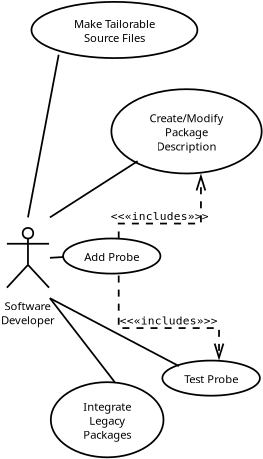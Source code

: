 <?xml version="1.0"?>
<diagram xmlns:dia="http://www.lysator.liu.se/~alla/dia/">
  <diagramdata>
    <attribute name="background">
      <color val="#ffffff"/>
    </attribute>
    <attribute name="paper">
      <composite type="paper">
        <attribute name="name">
          <string>#Letter#</string>
        </attribute>
        <attribute name="tmargin">
          <real val="2.54"/>
        </attribute>
        <attribute name="bmargin">
          <real val="2.54"/>
        </attribute>
        <attribute name="lmargin">
          <real val="2.54"/>
        </attribute>
        <attribute name="rmargin">
          <real val="2.54"/>
        </attribute>
        <attribute name="is_portrait">
          <boolean val="true"/>
        </attribute>
        <attribute name="scaling">
          <real val="0.864"/>
        </attribute>
        <attribute name="fitto">
          <boolean val="true"/>
        </attribute>
        <attribute name="fitwidth">
          <int val="1"/>
        </attribute>
        <attribute name="fitheight">
          <int val="1"/>
        </attribute>
      </composite>
    </attribute>
    <attribute name="grid">
      <composite type="grid">
        <attribute name="width_x">
          <real val="1"/>
        </attribute>
        <attribute name="width_y">
          <real val="1"/>
        </attribute>
        <attribute name="visible_x">
          <int val="1"/>
        </attribute>
        <attribute name="visible_y">
          <int val="1"/>
        </attribute>
      </composite>
    </attribute>
    <attribute name="guides">
      <composite type="guides">
        <attribute name="hguides"/>
        <attribute name="vguides"/>
      </composite>
    </attribute>
  </diagramdata>
  <layer name="Background" visible="true">
    <object type="UML - Actor" version="0" id="O0">
      <attribute name="obj_pos">
        <point val="1.85,14.85"/>
      </attribute>
      <attribute name="obj_bb">
        <rectangle val="-0.044,12.55;3.744,18.91"/>
      </attribute>
      <attribute name="elem_corner">
        <point val="0.6,12.55"/>
      </attribute>
      <attribute name="elem_width">
        <real val="2.5"/>
      </attribute>
      <attribute name="elem_height">
        <real val="4.6"/>
      </attribute>
      <attribute name="text">
        <composite type="text">
          <attribute name="string">
            <string>#Software
Developer#</string>
          </attribute>
          <attribute name="font">
            <font name="Helvetica"/>
          </attribute>
          <attribute name="height">
            <real val="0.8"/>
          </attribute>
          <attribute name="pos">
            <point val="1.85,17.95"/>
          </attribute>
          <attribute name="color">
            <color val="#000000"/>
          </attribute>
          <attribute name="alignment">
            <enum val="1"/>
          </attribute>
        </composite>
      </attribute>
    </object>
    <object type="UML - Usecase" version="0" id="O1">
      <attribute name="obj_pos">
        <point val="6.6,5.25"/>
      </attribute>
      <attribute name="obj_bb">
        <rectangle val="6.6,5.25;16.793,10.05"/>
      </attribute>
      <attribute name="elem_corner">
        <point val="6.6,5.25"/>
      </attribute>
      <attribute name="elem_width">
        <real val="10.193"/>
      </attribute>
      <attribute name="elem_height">
        <real val="4.8"/>
      </attribute>
      <attribute name="text">
        <composite type="text">
          <attribute name="string">
            <string>#Create/Modify
Package
Description#</string>
          </attribute>
          <attribute name="font">
            <font name="Helvetica"/>
          </attribute>
          <attribute name="height">
            <real val="0.8"/>
          </attribute>
          <attribute name="pos">
            <point val="11.697,7.09"/>
          </attribute>
          <attribute name="color">
            <color val="#000000"/>
          </attribute>
          <attribute name="alignment">
            <enum val="1"/>
          </attribute>
        </composite>
      </attribute>
      <attribute name="textout">
        <boolean val="false"/>
      </attribute>
      <attribute name="collaboration">
        <boolean val="false"/>
      </attribute>
    </object>
    <object type="UML - Usecase" version="0" id="O2">
      <attribute name="obj_pos">
        <point val="3.85,13.75"/>
      </attribute>
      <attribute name="obj_bb">
        <rectangle val="3.85,13.75;10.183,15.861"/>
      </attribute>
      <attribute name="elem_corner">
        <point val="3.85,13.75"/>
      </attribute>
      <attribute name="elem_width">
        <real val="6.333"/>
      </attribute>
      <attribute name="elem_height">
        <real val="2.111"/>
      </attribute>
      <attribute name="text">
        <composite type="text">
          <attribute name="string">
            <string>#Add Probe#</string>
          </attribute>
          <attribute name="font">
            <font name="Helvetica"/>
          </attribute>
          <attribute name="height">
            <real val="0.8"/>
          </attribute>
          <attribute name="pos">
            <point val="7.016,15.046"/>
          </attribute>
          <attribute name="color">
            <color val="#000000"/>
          </attribute>
          <attribute name="alignment">
            <enum val="1"/>
          </attribute>
        </composite>
      </attribute>
      <attribute name="textout">
        <boolean val="false"/>
      </attribute>
      <attribute name="collaboration">
        <boolean val="false"/>
      </attribute>
    </object>
    <object type="UML - Usecase" version="0" id="O3">
      <attribute name="obj_pos">
        <point val="9.5,20.7"/>
      </attribute>
      <attribute name="obj_bb">
        <rectangle val="9.5,20.7;15.954,22.851"/>
      </attribute>
      <attribute name="elem_corner">
        <point val="9.5,20.7"/>
      </attribute>
      <attribute name="elem_width">
        <real val="6.454"/>
      </attribute>
      <attribute name="elem_height">
        <real val="2.151"/>
      </attribute>
      <attribute name="text">
        <composite type="text">
          <attribute name="string">
            <string>#Test Probe#</string>
          </attribute>
          <attribute name="font">
            <font name="Helvetica"/>
          </attribute>
          <attribute name="height">
            <real val="0.8"/>
          </attribute>
          <attribute name="pos">
            <point val="12.727,22.016"/>
          </attribute>
          <attribute name="color">
            <color val="#000000"/>
          </attribute>
          <attribute name="alignment">
            <enum val="1"/>
          </attribute>
        </composite>
      </attribute>
      <attribute name="textout">
        <boolean val="false"/>
      </attribute>
      <attribute name="collaboration">
        <boolean val="false"/>
      </attribute>
    </object>
    <object type="Standard - Line" version="0" id="O4">
      <attribute name="obj_pos">
        <point val="3.1,12.55"/>
      </attribute>
      <attribute name="obj_bb">
        <rectangle val="3.05,9.297;8.143,12.6"/>
      </attribute>
      <attribute name="conn_endpoints">
        <point val="3.1,12.55"/>
        <point val="8.093,9.347"/>
      </attribute>
      <attribute name="numcp">
        <int val="1"/>
      </attribute>
      <connections>
        <connection handle="0" to="O0" connection="2"/>
        <connection handle="1" to="O1" connection="5"/>
      </connections>
    </object>
    <object type="Standard - Line" version="0" id="O5">
      <attribute name="obj_pos">
        <point val="3.1,14.85"/>
      </attribute>
      <attribute name="obj_bb">
        <rectangle val="3.05,14.755;3.9,14.9"/>
      </attribute>
      <attribute name="conn_endpoints">
        <point val="3.1,14.85"/>
        <point val="3.85,14.806"/>
      </attribute>
      <attribute name="numcp">
        <int val="1"/>
      </attribute>
      <connections>
        <connection handle="0" to="O0" connection="4"/>
        <connection handle="1" to="O2" connection="3"/>
      </connections>
    </object>
    <object type="Standard - Line" version="0" id="O6">
      <attribute name="obj_pos">
        <point val="3.1,17.15"/>
      </attribute>
      <attribute name="obj_bb">
        <rectangle val="3.05,17.1;10.495,21.065"/>
      </attribute>
      <attribute name="conn_endpoints">
        <point val="3.1,17.15"/>
        <point val="10.445,21.015"/>
      </attribute>
      <attribute name="numcp">
        <int val="1"/>
      </attribute>
      <connections>
        <connection handle="0" to="O0" connection="7"/>
        <connection handle="1" to="O3" connection="0"/>
      </connections>
    </object>
    <object type="UML - Dependency" version="0" id="O7">
      <attribute name="obj_pos">
        <point val="7.016,13.75"/>
      </attribute>
      <attribute name="obj_bb">
        <rectangle val="6.166,9.2;12.546,14.6"/>
      </attribute>
      <attribute name="orth_points">
        <point val="7.016,13.75"/>
        <point val="7.016,12.9"/>
        <point val="11.697,12.9"/>
        <point val="11.697,10.05"/>
      </attribute>
      <attribute name="orth_orient">
        <enum val="1"/>
        <enum val="0"/>
        <enum val="1"/>
      </attribute>
      <attribute name="draw_arrow">
        <boolean val="true"/>
      </attribute>
      <attribute name="name">
        <string/>
      </attribute>
      <attribute name="stereotype">
        <string>#&#171;includes&#187;#</string>
      </attribute>
      <connections>
        <connection handle="0" to="O2" connection="1"/>
        <connection handle="1" to="O1" connection="6"/>
      </connections>
    </object>
    <object type="UML - Dependency" version="0" id="O8">
      <attribute name="obj_pos">
        <point val="7.016,15.861"/>
      </attribute>
      <attribute name="obj_bb">
        <rectangle val="6.166,15.011;13.577,21.55"/>
      </attribute>
      <attribute name="orth_points">
        <point val="7.016,15.861"/>
        <point val="7.016,18.85"/>
        <point val="12.727,18.85"/>
        <point val="12.727,20.7"/>
      </attribute>
      <attribute name="orth_orient">
        <enum val="1"/>
        <enum val="0"/>
        <enum val="1"/>
      </attribute>
      <attribute name="draw_arrow">
        <boolean val="true"/>
      </attribute>
      <attribute name="name">
        <string/>
      </attribute>
      <attribute name="stereotype">
        <string>#&#171;includes&#187;#</string>
      </attribute>
      <connections>
        <connection handle="0" to="O2" connection="6"/>
        <connection handle="1" to="O3" connection="1"/>
      </connections>
    </object>
    <object type="UML - Usecase" version="0" id="O9">
      <attribute name="obj_pos">
        <point val="2.05,0.28"/>
      </attribute>
      <attribute name="obj_bb">
        <rectangle val="2.05,0.28;12.625,3.805"/>
      </attribute>
      <attribute name="elem_corner">
        <point val="2.05,0.28"/>
      </attribute>
      <attribute name="elem_width">
        <real val="10.575"/>
      </attribute>
      <attribute name="elem_height">
        <real val="3.525"/>
      </attribute>
      <attribute name="text">
        <composite type="text">
          <attribute name="string">
            <string>#Make Tailorable
Source Files#</string>
          </attribute>
          <attribute name="font">
            <font name="Helvetica"/>
          </attribute>
          <attribute name="height">
            <real val="0.8"/>
          </attribute>
          <attribute name="pos">
            <point val="7.338,1.883"/>
          </attribute>
          <attribute name="color">
            <color val="#000000"/>
          </attribute>
          <attribute name="alignment">
            <enum val="1"/>
          </attribute>
        </composite>
      </attribute>
      <attribute name="textout">
        <boolean val="false"/>
      </attribute>
      <attribute name="collaboration">
        <boolean val="false"/>
      </attribute>
    </object>
    <object type="Standard - Line" version="0" id="O10">
      <attribute name="obj_pos">
        <point val="1.85,12.55"/>
      </attribute>
      <attribute name="obj_bb">
        <rectangle val="1.8,3.239;3.649,12.6"/>
      </attribute>
      <attribute name="conn_endpoints">
        <point val="1.85,12.55"/>
        <point val="3.599,3.289"/>
      </attribute>
      <attribute name="numcp">
        <int val="1"/>
      </attribute>
      <connections>
        <connection handle="0" to="O0" connection="1"/>
        <connection handle="1" to="O9" connection="5"/>
      </connections>
    </object>
    <object type="UML - Usecase" version="0" id="O11">
      <attribute name="obj_pos">
        <point val="3.15,21.93"/>
      </attribute>
      <attribute name="obj_bb">
        <rectangle val="3.15,21.93;10.434,26.73"/>
      </attribute>
      <attribute name="elem_corner">
        <point val="3.15,21.93"/>
      </attribute>
      <attribute name="elem_width">
        <real val="7.284"/>
      </attribute>
      <attribute name="elem_height">
        <real val="4.8"/>
      </attribute>
      <attribute name="text">
        <composite type="text">
          <attribute name="string">
            <string>#Integrate
Legacy
Packages#</string>
          </attribute>
          <attribute name="font">
            <font name="Helvetica"/>
          </attribute>
          <attribute name="height">
            <real val="0.8"/>
          </attribute>
          <attribute name="pos">
            <point val="6.792,23.77"/>
          </attribute>
          <attribute name="color">
            <color val="#000000"/>
          </attribute>
          <attribute name="alignment">
            <enum val="1"/>
          </attribute>
        </composite>
      </attribute>
      <attribute name="textout">
        <boolean val="false"/>
      </attribute>
      <attribute name="collaboration">
        <boolean val="false"/>
      </attribute>
    </object>
    <object type="Standard - Line" version="0" id="O12">
      <attribute name="obj_pos">
        <point val="3.1,17.15"/>
      </attribute>
      <attribute name="obj_bb">
        <rectangle val="3.05,17.1;6.842,21.98"/>
      </attribute>
      <attribute name="conn_endpoints">
        <point val="3.1,17.15"/>
        <point val="6.792,21.93"/>
      </attribute>
      <attribute name="numcp">
        <int val="1"/>
      </attribute>
      <connections>
        <connection handle="0" to="O0" connection="7"/>
        <connection handle="1" to="O11" connection="1"/>
      </connections>
    </object>
  </layer>
</diagram>
